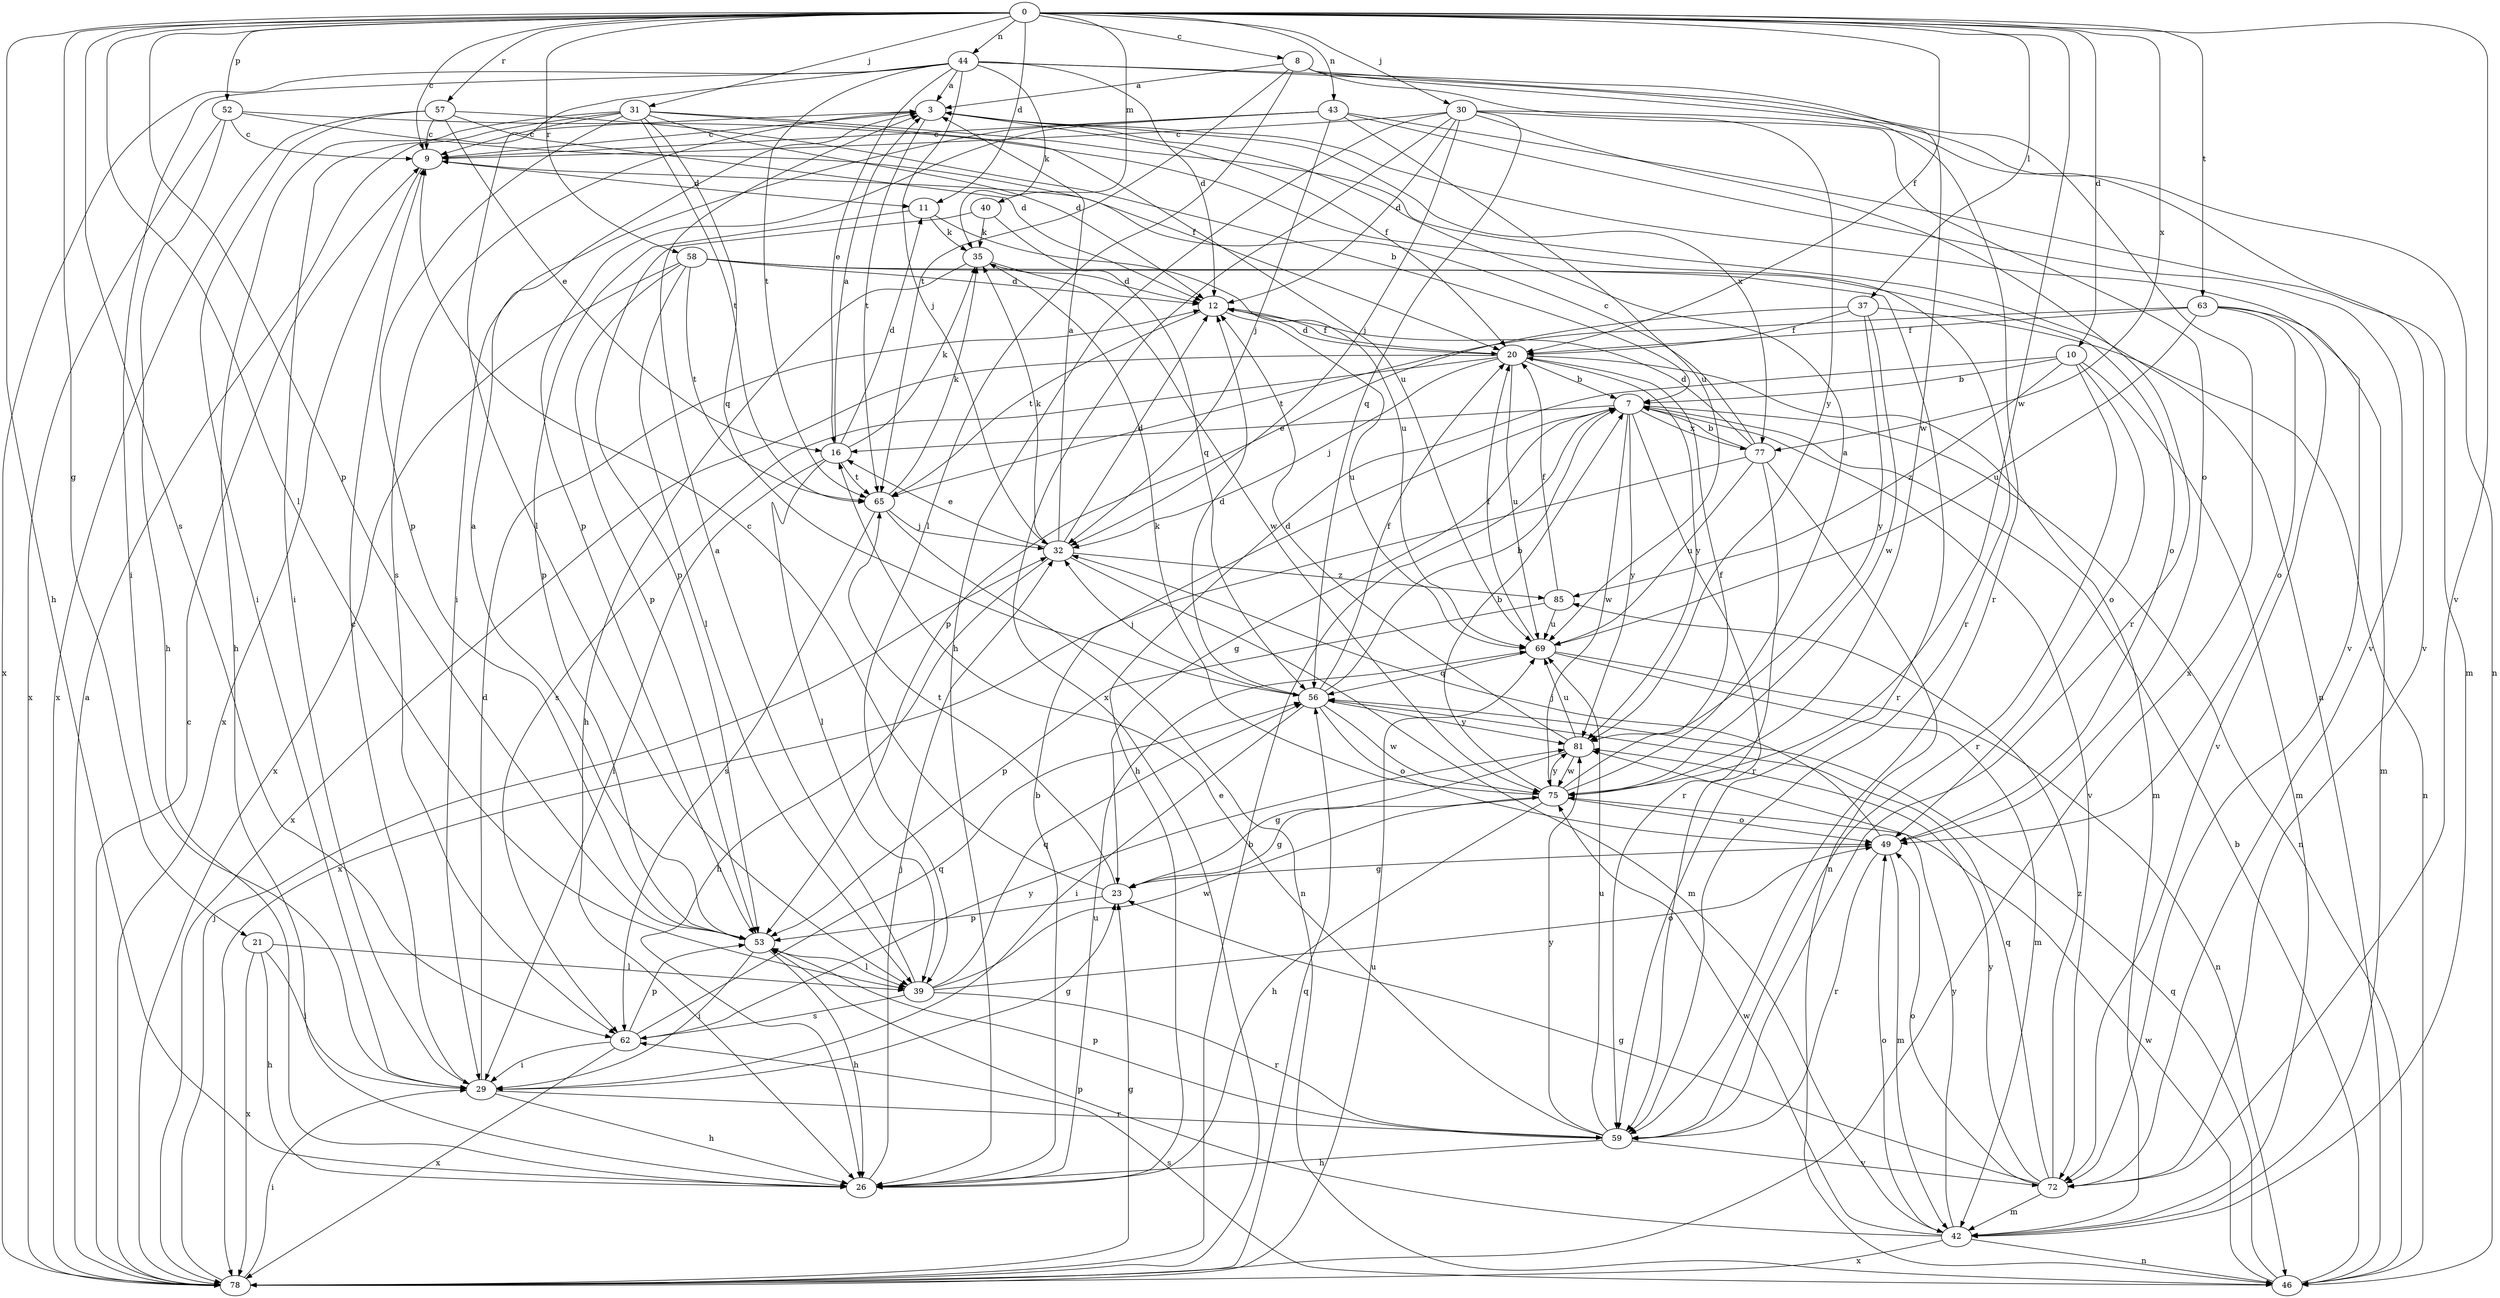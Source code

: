 strict digraph  {
0;
3;
7;
8;
9;
10;
11;
12;
16;
20;
21;
23;
26;
29;
30;
31;
32;
35;
37;
39;
40;
42;
43;
44;
46;
49;
52;
53;
56;
57;
58;
59;
62;
63;
65;
69;
72;
75;
77;
78;
81;
85;
0 -> 8  [label=c];
0 -> 9  [label=c];
0 -> 10  [label=d];
0 -> 11  [label=d];
0 -> 20  [label=f];
0 -> 21  [label=g];
0 -> 26  [label=h];
0 -> 30  [label=j];
0 -> 31  [label=j];
0 -> 37  [label=l];
0 -> 39  [label=l];
0 -> 40  [label=m];
0 -> 43  [label=n];
0 -> 44  [label=n];
0 -> 52  [label=p];
0 -> 53  [label=p];
0 -> 57  [label=r];
0 -> 58  [label=r];
0 -> 62  [label=s];
0 -> 63  [label=t];
0 -> 72  [label=v];
0 -> 75  [label=w];
0 -> 77  [label=x];
3 -> 9  [label=c];
3 -> 20  [label=f];
3 -> 62  [label=s];
3 -> 65  [label=t];
3 -> 72  [label=v];
3 -> 77  [label=x];
7 -> 16  [label=e];
7 -> 23  [label=g];
7 -> 46  [label=n];
7 -> 59  [label=r];
7 -> 72  [label=v];
7 -> 75  [label=w];
7 -> 77  [label=x];
7 -> 81  [label=y];
8 -> 3  [label=a];
8 -> 39  [label=l];
8 -> 65  [label=t];
8 -> 75  [label=w];
8 -> 78  [label=x];
8 -> 81  [label=y];
9 -> 11  [label=d];
9 -> 78  [label=x];
10 -> 7  [label=b];
10 -> 26  [label=h];
10 -> 42  [label=m];
10 -> 49  [label=o];
10 -> 59  [label=r];
10 -> 85  [label=z];
11 -> 35  [label=k];
11 -> 53  [label=p];
11 -> 69  [label=u];
12 -> 20  [label=f];
12 -> 65  [label=t];
12 -> 69  [label=u];
16 -> 3  [label=a];
16 -> 11  [label=d];
16 -> 29  [label=i];
16 -> 35  [label=k];
16 -> 39  [label=l];
16 -> 65  [label=t];
20 -> 7  [label=b];
20 -> 12  [label=d];
20 -> 32  [label=j];
20 -> 42  [label=m];
20 -> 62  [label=s];
20 -> 69  [label=u];
20 -> 78  [label=x];
20 -> 81  [label=y];
21 -> 26  [label=h];
21 -> 29  [label=i];
21 -> 39  [label=l];
21 -> 78  [label=x];
23 -> 9  [label=c];
23 -> 53  [label=p];
23 -> 65  [label=t];
26 -> 7  [label=b];
26 -> 32  [label=j];
26 -> 69  [label=u];
29 -> 9  [label=c];
29 -> 12  [label=d];
29 -> 23  [label=g];
29 -> 26  [label=h];
29 -> 59  [label=r];
30 -> 9  [label=c];
30 -> 12  [label=d];
30 -> 26  [label=h];
30 -> 32  [label=j];
30 -> 49  [label=o];
30 -> 56  [label=q];
30 -> 59  [label=r];
30 -> 72  [label=v];
30 -> 78  [label=x];
31 -> 9  [label=c];
31 -> 12  [label=d];
31 -> 26  [label=h];
31 -> 29  [label=i];
31 -> 46  [label=n];
31 -> 53  [label=p];
31 -> 56  [label=q];
31 -> 65  [label=t];
31 -> 69  [label=u];
32 -> 3  [label=a];
32 -> 12  [label=d];
32 -> 16  [label=e];
32 -> 26  [label=h];
32 -> 35  [label=k];
32 -> 42  [label=m];
32 -> 85  [label=z];
35 -> 12  [label=d];
35 -> 26  [label=h];
35 -> 75  [label=w];
37 -> 20  [label=f];
37 -> 46  [label=n];
37 -> 53  [label=p];
37 -> 75  [label=w];
37 -> 81  [label=y];
39 -> 3  [label=a];
39 -> 49  [label=o];
39 -> 56  [label=q];
39 -> 59  [label=r];
39 -> 62  [label=s];
39 -> 75  [label=w];
40 -> 35  [label=k];
40 -> 53  [label=p];
40 -> 56  [label=q];
42 -> 46  [label=n];
42 -> 49  [label=o];
42 -> 53  [label=p];
42 -> 75  [label=w];
42 -> 78  [label=x];
42 -> 81  [label=y];
43 -> 9  [label=c];
43 -> 29  [label=i];
43 -> 32  [label=j];
43 -> 42  [label=m];
43 -> 53  [label=p];
43 -> 69  [label=u];
43 -> 72  [label=v];
44 -> 3  [label=a];
44 -> 12  [label=d];
44 -> 16  [label=e];
44 -> 29  [label=i];
44 -> 32  [label=j];
44 -> 35  [label=k];
44 -> 39  [label=l];
44 -> 46  [label=n];
44 -> 59  [label=r];
44 -> 65  [label=t];
44 -> 78  [label=x];
46 -> 7  [label=b];
46 -> 56  [label=q];
46 -> 62  [label=s];
46 -> 75  [label=w];
49 -> 23  [label=g];
49 -> 32  [label=j];
49 -> 42  [label=m];
49 -> 59  [label=r];
52 -> 9  [label=c];
52 -> 20  [label=f];
52 -> 26  [label=h];
52 -> 59  [label=r];
52 -> 78  [label=x];
53 -> 3  [label=a];
53 -> 26  [label=h];
53 -> 29  [label=i];
53 -> 39  [label=l];
56 -> 7  [label=b];
56 -> 12  [label=d];
56 -> 20  [label=f];
56 -> 29  [label=i];
56 -> 32  [label=j];
56 -> 49  [label=o];
56 -> 75  [label=w];
56 -> 81  [label=y];
57 -> 7  [label=b];
57 -> 9  [label=c];
57 -> 12  [label=d];
57 -> 16  [label=e];
57 -> 29  [label=i];
57 -> 78  [label=x];
58 -> 12  [label=d];
58 -> 39  [label=l];
58 -> 49  [label=o];
58 -> 53  [label=p];
58 -> 59  [label=r];
58 -> 65  [label=t];
58 -> 78  [label=x];
59 -> 16  [label=e];
59 -> 26  [label=h];
59 -> 53  [label=p];
59 -> 69  [label=u];
59 -> 72  [label=v];
59 -> 81  [label=y];
62 -> 29  [label=i];
62 -> 53  [label=p];
62 -> 56  [label=q];
62 -> 78  [label=x];
62 -> 81  [label=y];
63 -> 20  [label=f];
63 -> 42  [label=m];
63 -> 49  [label=o];
63 -> 65  [label=t];
63 -> 69  [label=u];
63 -> 72  [label=v];
65 -> 32  [label=j];
65 -> 35  [label=k];
65 -> 46  [label=n];
65 -> 62  [label=s];
69 -> 20  [label=f];
69 -> 42  [label=m];
69 -> 46  [label=n];
69 -> 56  [label=q];
72 -> 23  [label=g];
72 -> 42  [label=m];
72 -> 49  [label=o];
72 -> 56  [label=q];
72 -> 81  [label=y];
72 -> 85  [label=z];
75 -> 3  [label=a];
75 -> 7  [label=b];
75 -> 20  [label=f];
75 -> 23  [label=g];
75 -> 26  [label=h];
75 -> 35  [label=k];
75 -> 49  [label=o];
75 -> 81  [label=y];
77 -> 7  [label=b];
77 -> 9  [label=c];
77 -> 12  [label=d];
77 -> 46  [label=n];
77 -> 59  [label=r];
77 -> 69  [label=u];
77 -> 78  [label=x];
78 -> 3  [label=a];
78 -> 7  [label=b];
78 -> 9  [label=c];
78 -> 23  [label=g];
78 -> 29  [label=i];
78 -> 32  [label=j];
78 -> 56  [label=q];
78 -> 69  [label=u];
81 -> 12  [label=d];
81 -> 23  [label=g];
81 -> 69  [label=u];
81 -> 75  [label=w];
85 -> 20  [label=f];
85 -> 53  [label=p];
85 -> 69  [label=u];
}
